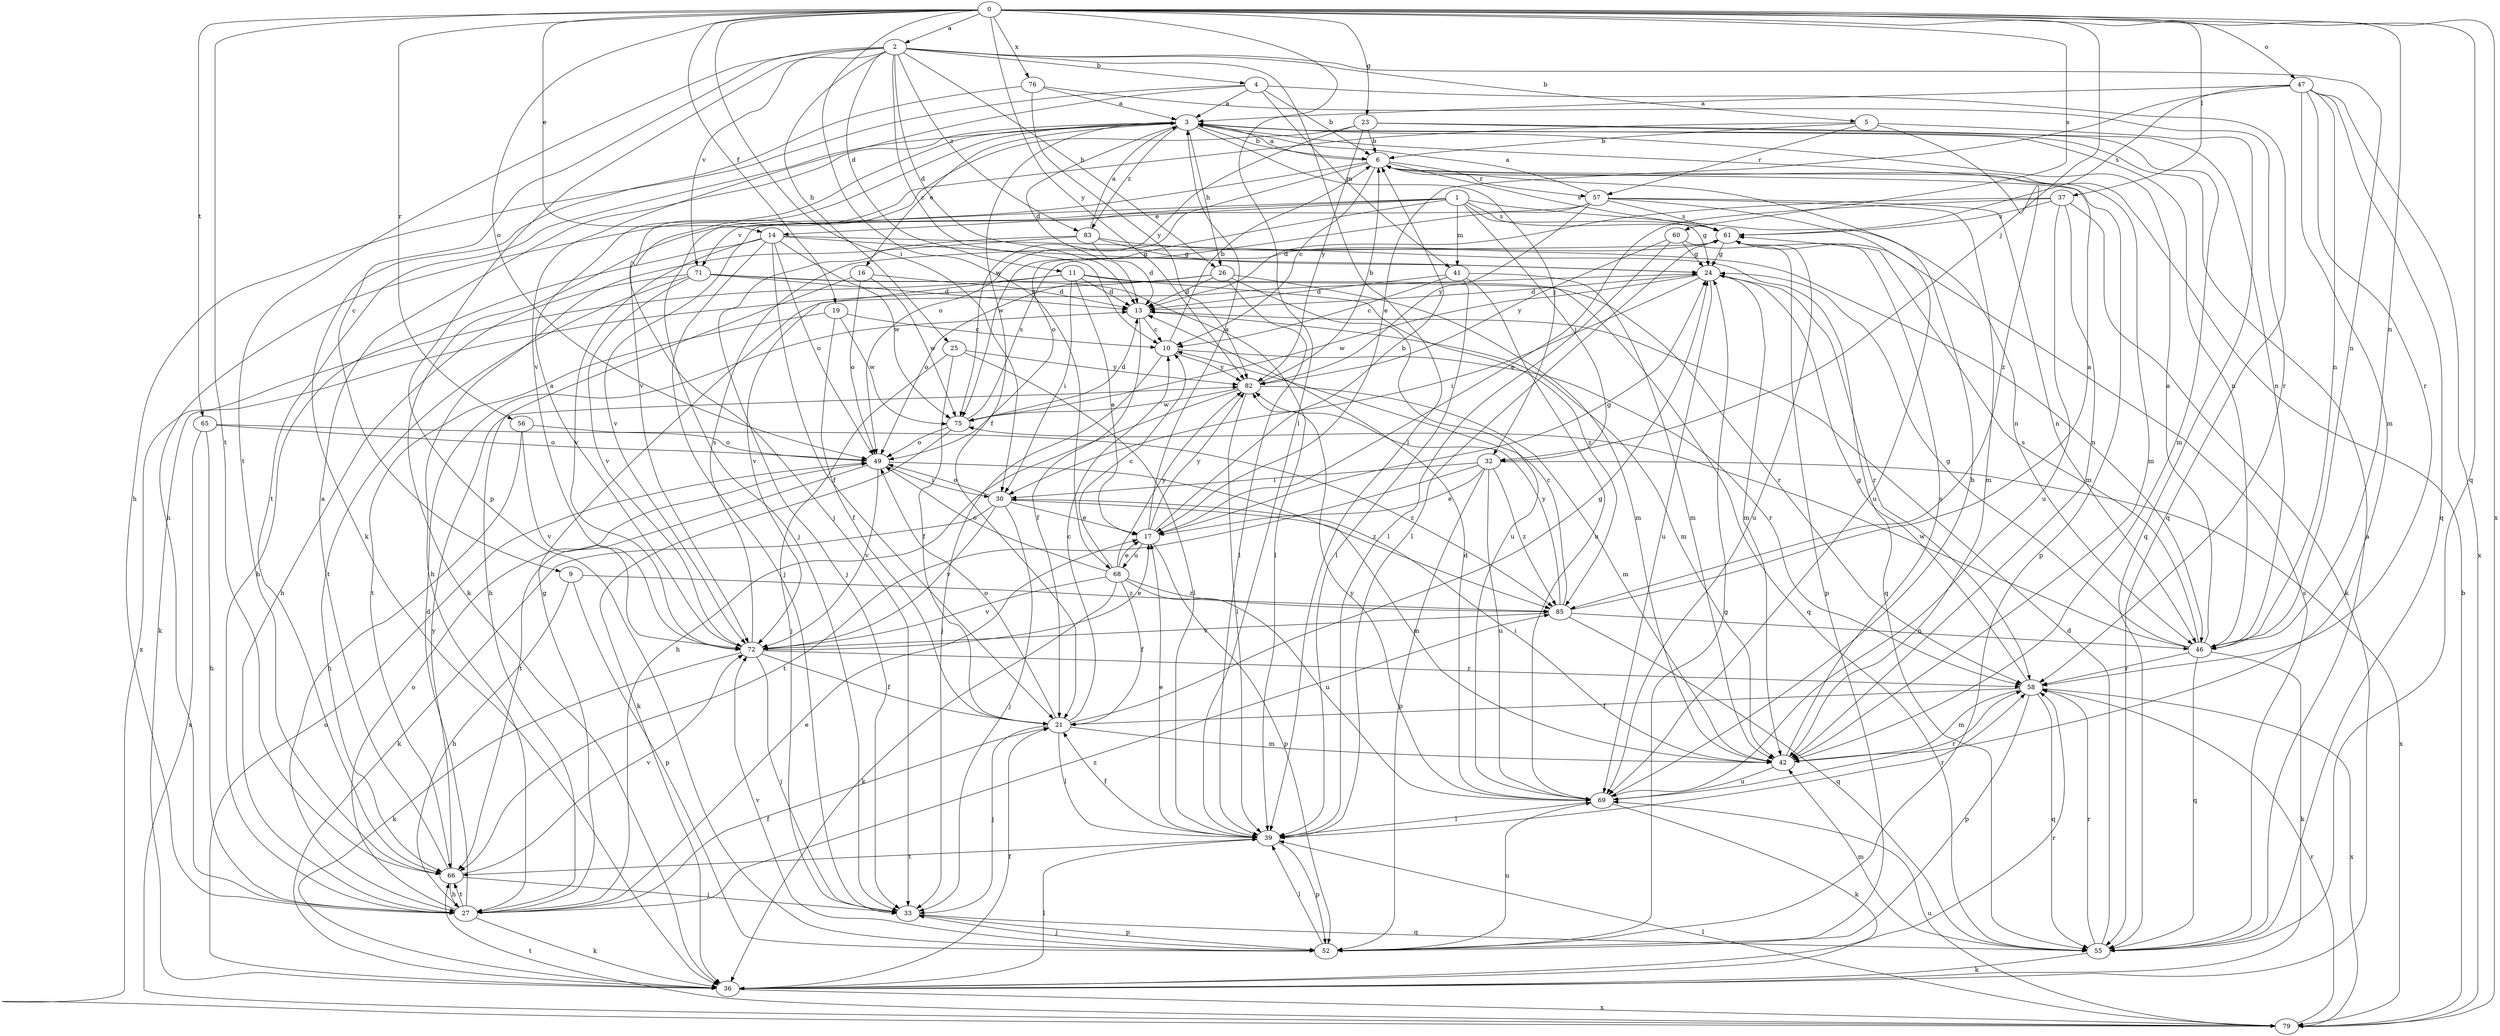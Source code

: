 strict digraph  {
0;
1;
2;
3;
4;
5;
6;
9;
10;
11;
13;
14;
16;
17;
19;
21;
23;
24;
25;
26;
27;
30;
32;
33;
36;
37;
39;
41;
42;
46;
47;
49;
52;
55;
56;
57;
58;
60;
61;
65;
66;
68;
69;
71;
72;
75;
76;
79;
82;
83;
85;
0 -> 2  [label=a];
0 -> 14  [label=e];
0 -> 19  [label=f];
0 -> 23  [label=g];
0 -> 30  [label=i];
0 -> 32  [label=j];
0 -> 37  [label=l];
0 -> 39  [label=l];
0 -> 46  [label=n];
0 -> 47  [label=o];
0 -> 49  [label=o];
0 -> 55  [label=q];
0 -> 56  [label=r];
0 -> 60  [label=s];
0 -> 65  [label=t];
0 -> 66  [label=t];
0 -> 68  [label=u];
0 -> 76  [label=x];
0 -> 79  [label=x];
0 -> 82  [label=y];
1 -> 14  [label=e];
1 -> 24  [label=g];
1 -> 32  [label=j];
1 -> 36  [label=k];
1 -> 41  [label=m];
1 -> 46  [label=n];
1 -> 61  [label=s];
1 -> 71  [label=v];
1 -> 75  [label=w];
2 -> 4  [label=b];
2 -> 5  [label=b];
2 -> 9  [label=c];
2 -> 10  [label=c];
2 -> 11  [label=d];
2 -> 13  [label=d];
2 -> 25  [label=h];
2 -> 26  [label=h];
2 -> 39  [label=l];
2 -> 46  [label=n];
2 -> 52  [label=p];
2 -> 66  [label=t];
2 -> 71  [label=v];
2 -> 83  [label=z];
3 -> 6  [label=b];
3 -> 13  [label=d];
3 -> 16  [label=e];
3 -> 21  [label=f];
3 -> 26  [label=h];
3 -> 32  [label=j];
3 -> 33  [label=j];
3 -> 46  [label=n];
3 -> 66  [label=t];
3 -> 83  [label=z];
4 -> 3  [label=a];
4 -> 6  [label=b];
4 -> 27  [label=h];
4 -> 41  [label=m];
4 -> 55  [label=q];
4 -> 72  [label=v];
5 -> 6  [label=b];
5 -> 27  [label=h];
5 -> 55  [label=q];
5 -> 57  [label=r];
5 -> 85  [label=z];
6 -> 3  [label=a];
6 -> 10  [label=c];
6 -> 33  [label=j];
6 -> 42  [label=m];
6 -> 49  [label=o];
6 -> 52  [label=p];
6 -> 57  [label=r];
6 -> 61  [label=s];
9 -> 27  [label=h];
9 -> 52  [label=p];
9 -> 85  [label=z];
10 -> 6  [label=b];
10 -> 33  [label=j];
10 -> 58  [label=r];
10 -> 82  [label=y];
11 -> 13  [label=d];
11 -> 17  [label=e];
11 -> 30  [label=i];
11 -> 55  [label=q];
11 -> 72  [label=v];
11 -> 79  [label=x];
11 -> 85  [label=z];
13 -> 10  [label=c];
13 -> 21  [label=f];
13 -> 42  [label=m];
14 -> 21  [label=f];
14 -> 24  [label=g];
14 -> 27  [label=h];
14 -> 33  [label=j];
14 -> 49  [label=o];
14 -> 55  [label=q];
14 -> 72  [label=v];
14 -> 75  [label=w];
16 -> 13  [label=d];
16 -> 27  [label=h];
16 -> 49  [label=o];
16 -> 75  [label=w];
17 -> 3  [label=a];
17 -> 6  [label=b];
17 -> 24  [label=g];
17 -> 52  [label=p];
17 -> 68  [label=u];
17 -> 82  [label=y];
19 -> 10  [label=c];
19 -> 21  [label=f];
19 -> 66  [label=t];
19 -> 75  [label=w];
21 -> 10  [label=c];
21 -> 24  [label=g];
21 -> 33  [label=j];
21 -> 39  [label=l];
21 -> 42  [label=m];
21 -> 49  [label=o];
23 -> 6  [label=b];
23 -> 42  [label=m];
23 -> 46  [label=n];
23 -> 72  [label=v];
23 -> 75  [label=w];
23 -> 82  [label=y];
24 -> 13  [label=d];
24 -> 30  [label=i];
24 -> 42  [label=m];
24 -> 58  [label=r];
24 -> 69  [label=u];
24 -> 75  [label=w];
25 -> 21  [label=f];
25 -> 33  [label=j];
25 -> 39  [label=l];
25 -> 82  [label=y];
26 -> 13  [label=d];
26 -> 36  [label=k];
26 -> 39  [label=l];
26 -> 42  [label=m];
26 -> 49  [label=o];
26 -> 69  [label=u];
27 -> 13  [label=d];
27 -> 17  [label=e];
27 -> 21  [label=f];
27 -> 24  [label=g];
27 -> 36  [label=k];
27 -> 49  [label=o];
27 -> 66  [label=t];
27 -> 85  [label=z];
30 -> 17  [label=e];
30 -> 33  [label=j];
30 -> 36  [label=k];
30 -> 42  [label=m];
30 -> 49  [label=o];
30 -> 72  [label=v];
32 -> 17  [label=e];
32 -> 30  [label=i];
32 -> 52  [label=p];
32 -> 66  [label=t];
32 -> 69  [label=u];
32 -> 79  [label=x];
32 -> 85  [label=z];
33 -> 52  [label=p];
33 -> 55  [label=q];
36 -> 21  [label=f];
36 -> 39  [label=l];
36 -> 49  [label=o];
36 -> 58  [label=r];
36 -> 79  [label=x];
37 -> 13  [label=d];
37 -> 17  [label=e];
37 -> 36  [label=k];
37 -> 42  [label=m];
37 -> 61  [label=s];
37 -> 69  [label=u];
39 -> 17  [label=e];
39 -> 21  [label=f];
39 -> 52  [label=p];
39 -> 58  [label=r];
39 -> 66  [label=t];
41 -> 10  [label=c];
41 -> 13  [label=d];
41 -> 39  [label=l];
41 -> 42  [label=m];
41 -> 69  [label=u];
42 -> 30  [label=i];
42 -> 61  [label=s];
42 -> 69  [label=u];
46 -> 3  [label=a];
46 -> 24  [label=g];
46 -> 36  [label=k];
46 -> 55  [label=q];
46 -> 58  [label=r];
46 -> 61  [label=s];
46 -> 75  [label=w];
47 -> 3  [label=a];
47 -> 17  [label=e];
47 -> 42  [label=m];
47 -> 46  [label=n];
47 -> 55  [label=q];
47 -> 58  [label=r];
47 -> 61  [label=s];
47 -> 79  [label=x];
49 -> 30  [label=i];
49 -> 66  [label=t];
49 -> 72  [label=v];
49 -> 85  [label=z];
52 -> 24  [label=g];
52 -> 33  [label=j];
52 -> 39  [label=l];
52 -> 69  [label=u];
52 -> 72  [label=v];
55 -> 3  [label=a];
55 -> 13  [label=d];
55 -> 36  [label=k];
55 -> 42  [label=m];
55 -> 58  [label=r];
55 -> 61  [label=s];
56 -> 27  [label=h];
56 -> 49  [label=o];
56 -> 72  [label=v];
57 -> 3  [label=a];
57 -> 42  [label=m];
57 -> 46  [label=n];
57 -> 49  [label=o];
57 -> 61  [label=s];
57 -> 69  [label=u];
57 -> 72  [label=v];
57 -> 82  [label=y];
58 -> 21  [label=f];
58 -> 24  [label=g];
58 -> 42  [label=m];
58 -> 52  [label=p];
58 -> 55  [label=q];
58 -> 79  [label=x];
60 -> 24  [label=g];
60 -> 39  [label=l];
60 -> 52  [label=p];
60 -> 82  [label=y];
61 -> 24  [label=g];
61 -> 39  [label=l];
61 -> 69  [label=u];
65 -> 27  [label=h];
65 -> 49  [label=o];
65 -> 79  [label=x];
65 -> 85  [label=z];
66 -> 3  [label=a];
66 -> 27  [label=h];
66 -> 33  [label=j];
66 -> 72  [label=v];
66 -> 82  [label=y];
68 -> 10  [label=c];
68 -> 17  [label=e];
68 -> 21  [label=f];
68 -> 36  [label=k];
68 -> 49  [label=o];
68 -> 69  [label=u];
68 -> 72  [label=v];
68 -> 82  [label=y];
68 -> 85  [label=z];
69 -> 6  [label=b];
69 -> 13  [label=d];
69 -> 36  [label=k];
69 -> 39  [label=l];
69 -> 58  [label=r];
69 -> 82  [label=y];
71 -> 13  [label=d];
71 -> 27  [label=h];
71 -> 39  [label=l];
71 -> 58  [label=r];
71 -> 66  [label=t];
71 -> 72  [label=v];
72 -> 3  [label=a];
72 -> 17  [label=e];
72 -> 21  [label=f];
72 -> 33  [label=j];
72 -> 36  [label=k];
72 -> 58  [label=r];
72 -> 61  [label=s];
75 -> 13  [label=d];
75 -> 36  [label=k];
75 -> 49  [label=o];
75 -> 61  [label=s];
76 -> 3  [label=a];
76 -> 36  [label=k];
76 -> 58  [label=r];
76 -> 82  [label=y];
79 -> 6  [label=b];
79 -> 39  [label=l];
79 -> 58  [label=r];
79 -> 66  [label=t];
79 -> 69  [label=u];
82 -> 6  [label=b];
82 -> 27  [label=h];
82 -> 39  [label=l];
82 -> 42  [label=m];
82 -> 75  [label=w];
83 -> 3  [label=a];
83 -> 13  [label=d];
83 -> 24  [label=g];
83 -> 27  [label=h];
83 -> 33  [label=j];
83 -> 46  [label=n];
85 -> 3  [label=a];
85 -> 10  [label=c];
85 -> 46  [label=n];
85 -> 55  [label=q];
85 -> 72  [label=v];
85 -> 82  [label=y];
}
